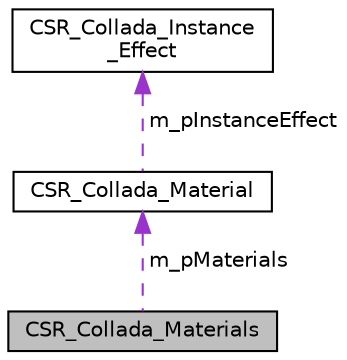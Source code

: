 digraph "CSR_Collada_Materials"
{
 // LATEX_PDF_SIZE
  edge [fontname="Helvetica",fontsize="10",labelfontname="Helvetica",labelfontsize="10"];
  node [fontname="Helvetica",fontsize="10",shape=record];
  Node1 [label="CSR_Collada_Materials",height=0.2,width=0.4,color="black", fillcolor="grey75", style="filled", fontcolor="black",tooltip=" "];
  Node2 -> Node1 [dir="back",color="darkorchid3",fontsize="10",style="dashed",label=" m_pMaterials" ,fontname="Helvetica"];
  Node2 [label="CSR_Collada_Material",height=0.2,width=0.4,color="black", fillcolor="white", style="filled",URL="$struct_c_s_r___collada___material.html",tooltip=" "];
  Node3 -> Node2 [dir="back",color="darkorchid3",fontsize="10",style="dashed",label=" m_pInstanceEffect" ,fontname="Helvetica"];
  Node3 [label="CSR_Collada_Instance\l_Effect",height=0.2,width=0.4,color="black", fillcolor="white", style="filled",URL="$struct_c_s_r___collada___instance___effect.html",tooltip=" "];
}
